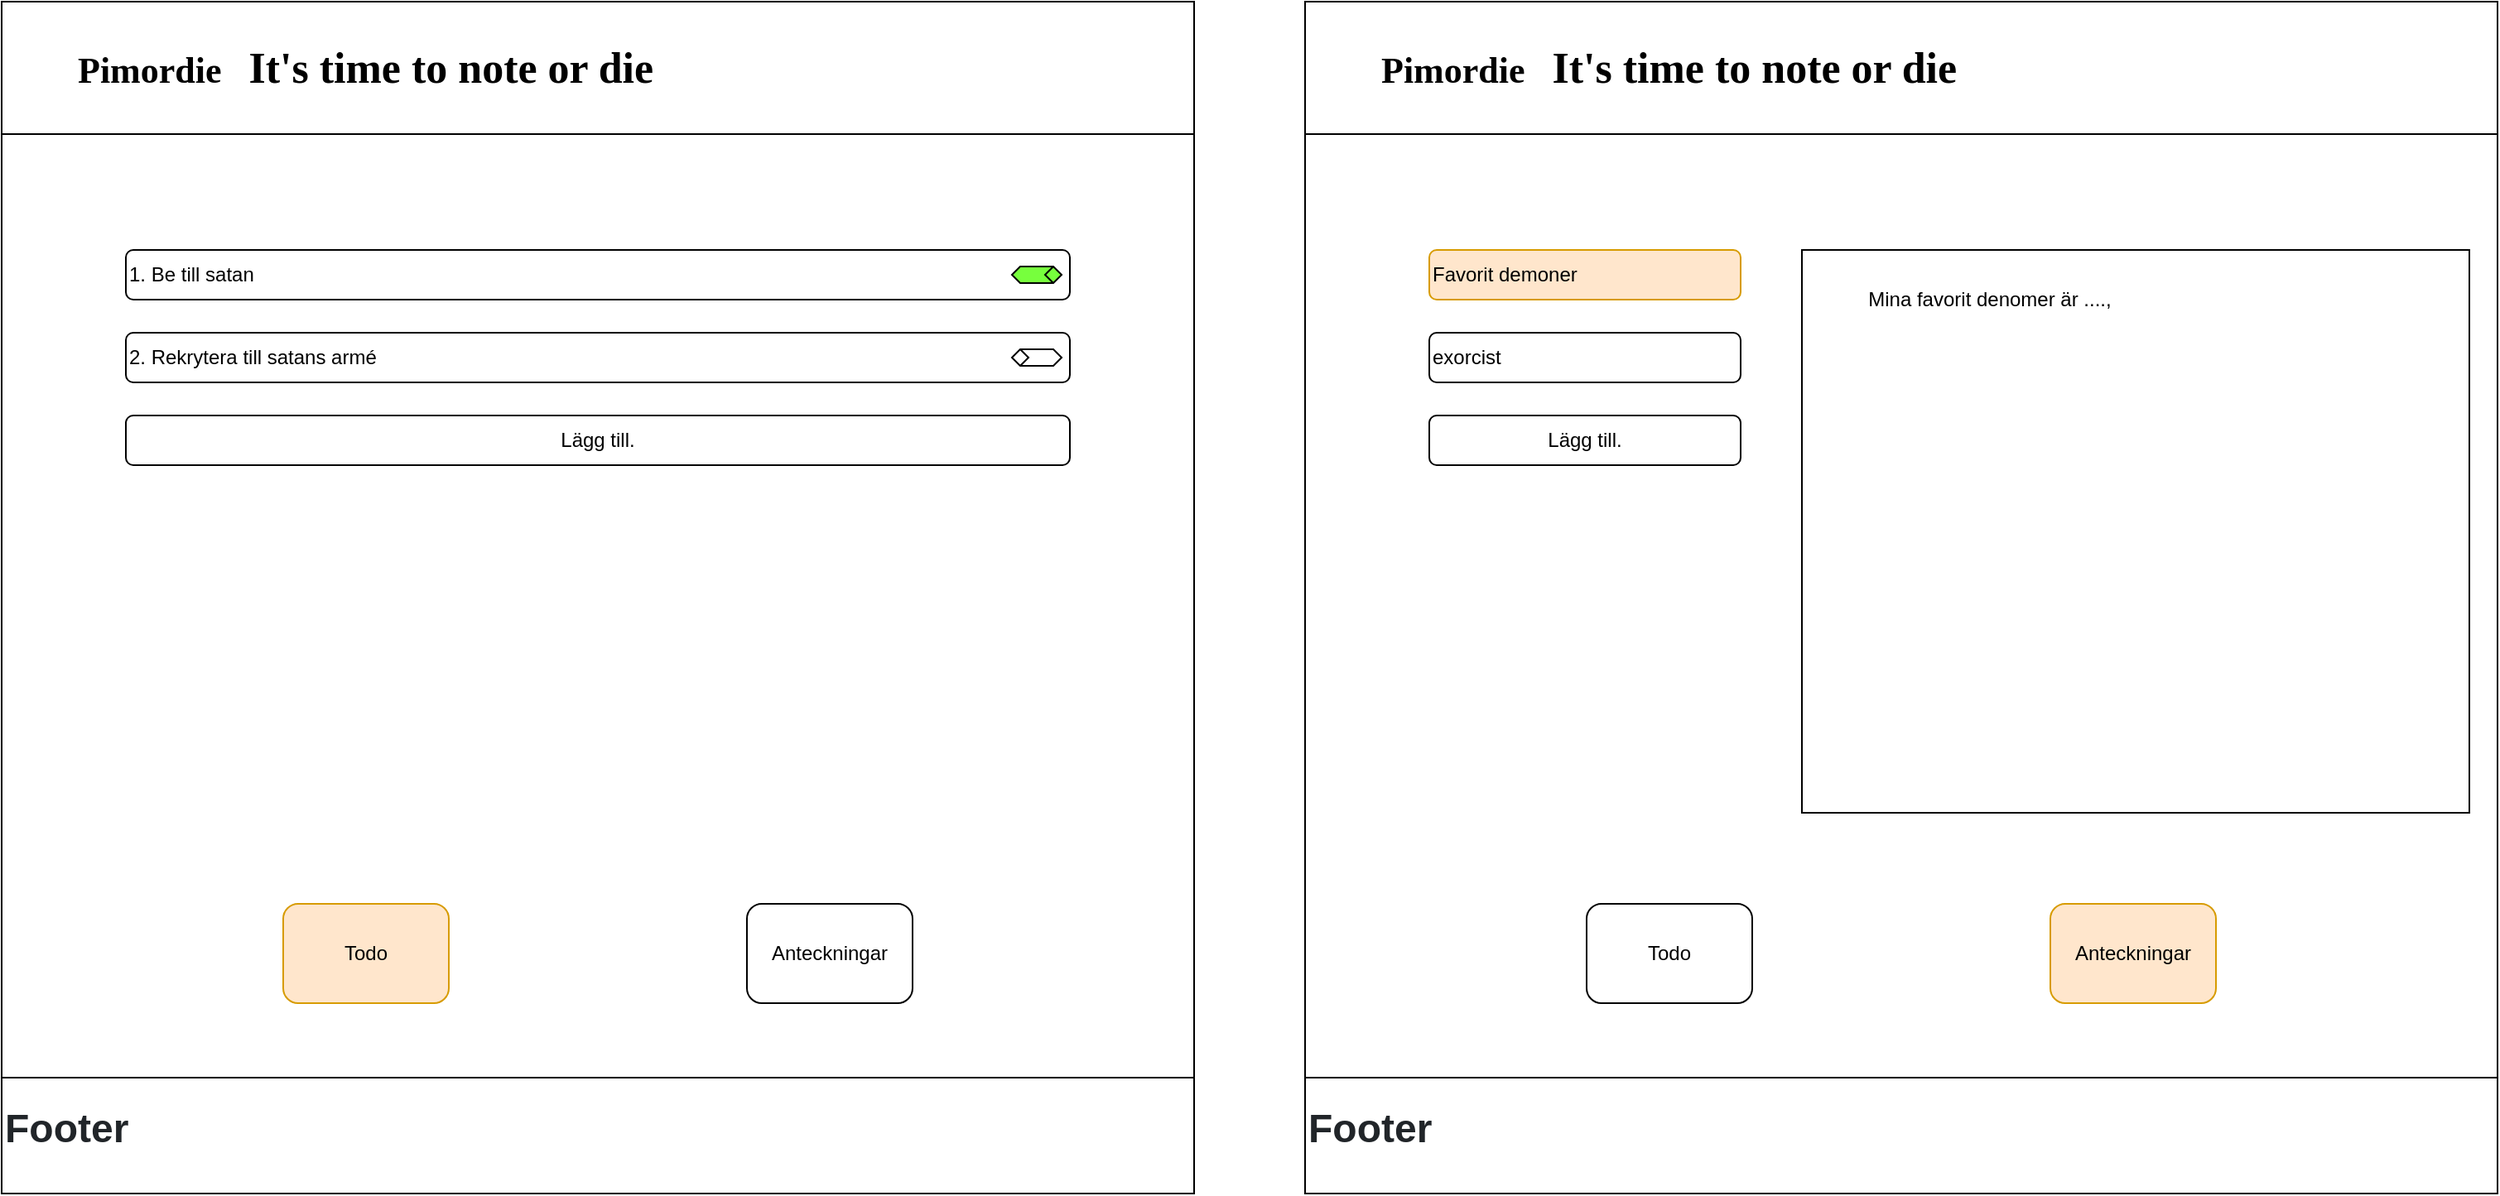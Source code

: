 <mxfile version="15.4.0" type="device"><diagram id="NQJSj_yuBZCDcum0CeFZ" name="Sida-1"><mxGraphModel dx="1072" dy="784" grid="1" gridSize="10" guides="1" tooltips="1" connect="1" arrows="1" fold="1" page="1" pageScale="1" pageWidth="827" pageHeight="1169" math="0" shadow="0"><root><mxCell id="0"/><mxCell id="1" parent="0"/><mxCell id="8Szj21qpX3rrWgNAH_RG-28" value="" style="whiteSpace=wrap;html=1;aspect=fixed;" parent="1" vertex="1"><mxGeometry x="40" y="40" width="720" height="720" as="geometry"/></mxCell><mxCell id="8Szj21qpX3rrWgNAH_RG-30" value="&lt;h1 style=&quot;text-align: center&quot;&gt;&lt;b&gt;&lt;font style=&quot;font-size: 22px&quot; face=&quot;Comic Sans MS&quot;&gt;&lt;span style=&quot;white-space: pre&quot;&gt;&#9;&lt;/span&gt;Pimordie&amp;nbsp; &amp;nbsp;&lt;/font&gt;&lt;font style=&quot;font-size: 26px&quot; face=&quot;Comic Sans MS&quot;&gt;It's time to note or die&lt;/font&gt;&lt;font style=&quot;font-size: 22px&quot; face=&quot;Comic Sans MS&quot;&gt;&amp;nbsp;&lt;/font&gt;&lt;/b&gt;&lt;/h1&gt;" style="rounded=0;whiteSpace=wrap;html=1;align=left;" parent="1" vertex="1"><mxGeometry x="40" y="40" width="720" height="80" as="geometry"/></mxCell><mxCell id="8Szj21qpX3rrWgNAH_RG-32" value="Anteckningar" style="rounded=1;whiteSpace=wrap;html=1;" parent="1" vertex="1"><mxGeometry x="490" y="585" width="100" height="60" as="geometry"/></mxCell><mxCell id="8Szj21qpX3rrWgNAH_RG-33" value="Todo" style="rounded=1;whiteSpace=wrap;html=1;fillColor=#ffe6cc;strokeColor=#d79b00;" parent="1" vertex="1"><mxGeometry x="210" y="585" width="100" height="60" as="geometry"/></mxCell><mxCell id="8Szj21qpX3rrWgNAH_RG-34" value="&lt;h4 style=&quot;box-sizing: border-box ; margin-top: 0px ; margin-bottom: 0.5rem ; line-height: 28.8px ; font-size: 24px ; color: rgb(33 , 37 , 41) ; background-color: rgb(255 , 255 , 255)&quot;&gt;Footer&lt;/h4&gt;" style="rounded=0;whiteSpace=wrap;html=1;align=left;" parent="1" vertex="1"><mxGeometry x="40" y="690" width="720" height="70" as="geometry"/></mxCell><mxCell id="8Szj21qpX3rrWgNAH_RG-35" value="1. Be till satan&amp;nbsp;" style="rounded=1;whiteSpace=wrap;html=1;align=left;" parent="1" vertex="1"><mxGeometry x="115" y="190" width="570" height="30" as="geometry"/></mxCell><mxCell id="8Szj21qpX3rrWgNAH_RG-36" value="2. Rekrytera till satans armé" style="rounded=1;whiteSpace=wrap;html=1;align=left;" parent="1" vertex="1"><mxGeometry x="115" y="240" width="570" height="30" as="geometry"/></mxCell><mxCell id="8Szj21qpX3rrWgNAH_RG-37" value="Lägg till." style="rounded=1;whiteSpace=wrap;html=1;" parent="1" vertex="1"><mxGeometry x="115" y="290" width="570" height="30" as="geometry"/></mxCell><mxCell id="8Szj21qpX3rrWgNAH_RG-38" value="" style="html=1;dashed=0;whitespace=wrap;shape=mxgraph.dfd.check2;fillColor=#77FF3D;" parent="1" vertex="1"><mxGeometry x="650" y="200" width="30" height="10" as="geometry"/></mxCell><mxCell id="8Szj21qpX3rrWgNAH_RG-39" value="" style="html=1;dashed=0;whitespace=wrap;shape=mxgraph.dfd.check2;fillColor=default;rotation=-180;" parent="1" vertex="1"><mxGeometry x="650" y="250" width="30" height="10" as="geometry"/></mxCell><mxCell id="8Szj21qpX3rrWgNAH_RG-40" value="" style="whiteSpace=wrap;html=1;aspect=fixed;" parent="1" vertex="1"><mxGeometry x="827" y="40" width="720" height="720" as="geometry"/></mxCell><mxCell id="8Szj21qpX3rrWgNAH_RG-41" value="&lt;h1 style=&quot;text-align: center&quot;&gt;&lt;b&gt;&lt;font style=&quot;font-size: 22px&quot; face=&quot;Comic Sans MS&quot;&gt;&lt;span style=&quot;white-space: pre&quot;&gt;&#9;&lt;/span&gt;Pimordie&amp;nbsp; &amp;nbsp;&lt;/font&gt;&lt;font style=&quot;font-size: 26px&quot; face=&quot;Comic Sans MS&quot;&gt;It's time to note or die&lt;/font&gt;&lt;font style=&quot;font-size: 22px&quot; face=&quot;Comic Sans MS&quot;&gt;&amp;nbsp;&lt;/font&gt;&lt;/b&gt;&lt;/h1&gt;" style="rounded=0;whiteSpace=wrap;html=1;align=left;" parent="1" vertex="1"><mxGeometry x="827" y="40" width="720" height="80" as="geometry"/></mxCell><mxCell id="8Szj21qpX3rrWgNAH_RG-43" value="Anteckningar" style="rounded=1;whiteSpace=wrap;html=1;fillColor=#ffe6cc;strokeColor=#d79b00;" parent="1" vertex="1"><mxGeometry x="1277" y="585" width="100" height="60" as="geometry"/></mxCell><mxCell id="8Szj21qpX3rrWgNAH_RG-44" value="Todo" style="rounded=1;whiteSpace=wrap;html=1;" parent="1" vertex="1"><mxGeometry x="997" y="585" width="100" height="60" as="geometry"/></mxCell><mxCell id="8Szj21qpX3rrWgNAH_RG-45" value="&lt;h4 style=&quot;box-sizing: border-box ; margin-top: 0px ; margin-bottom: 0.5rem ; line-height: 28.8px ; font-size: 24px ; color: rgb(33 , 37 , 41) ; background-color: rgb(255 , 255 , 255)&quot;&gt;Footer&lt;/h4&gt;" style="rounded=0;whiteSpace=wrap;html=1;align=left;" parent="1" vertex="1"><mxGeometry x="827" y="690" width="720" height="70" as="geometry"/></mxCell><mxCell id="8Szj21qpX3rrWgNAH_RG-46" value="Favorit demoner" style="rounded=1;whiteSpace=wrap;html=1;align=left;fillColor=#ffe6cc;strokeColor=#d79b00;" parent="1" vertex="1"><mxGeometry x="902" y="190" width="188" height="30" as="geometry"/></mxCell><mxCell id="8Szj21qpX3rrWgNAH_RG-47" value="exorcist" style="rounded=1;whiteSpace=wrap;html=1;align=left;" parent="1" vertex="1"><mxGeometry x="902" y="240" width="188" height="30" as="geometry"/></mxCell><mxCell id="8Szj21qpX3rrWgNAH_RG-48" value="Lägg till." style="rounded=1;whiteSpace=wrap;html=1;" parent="1" vertex="1"><mxGeometry x="902" y="290" width="188" height="30" as="geometry"/></mxCell><mxCell id="8Szj21qpX3rrWgNAH_RG-51" value="&lt;div style=&quot;text-align: justify&quot;&gt;&amp;nbsp;&lt;/div&gt;" style="rounded=0;whiteSpace=wrap;html=1;fillColor=default;align=left;" parent="1" vertex="1"><mxGeometry x="1127" y="190" width="403" height="340" as="geometry"/></mxCell><mxCell id="8Szj21qpX3rrWgNAH_RG-52" value="Mina favorit denomer är ....," style="text;html=1;strokeColor=none;fillColor=none;align=center;verticalAlign=middle;whiteSpace=wrap;rounded=0;" parent="1" vertex="1"><mxGeometry x="1089" y="160" width="303" height="120" as="geometry"/></mxCell></root></mxGraphModel></diagram></mxfile>